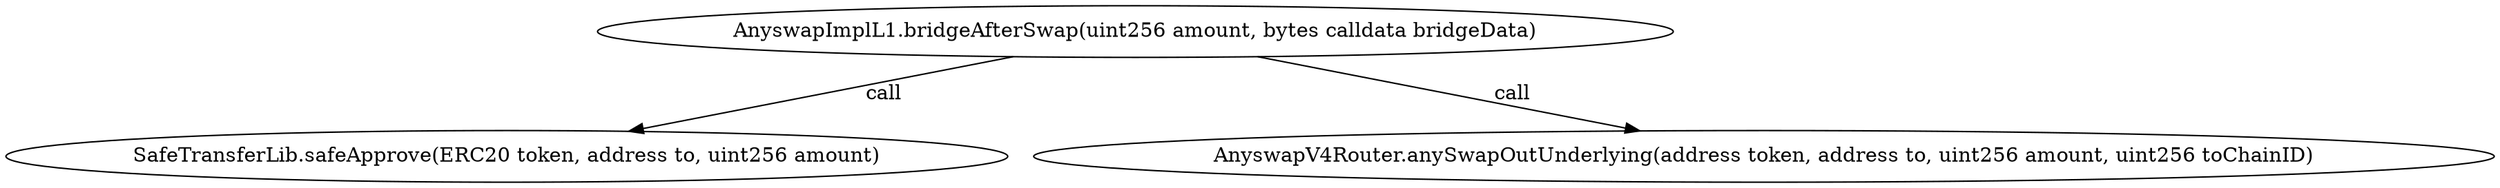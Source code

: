 digraph "" {
	graph [bb="0,0,1462.3,124.8"];
	node [label="\N"];
	"AnyswapImplL1.bridgeAfterSwap(uint256 amount, bytes calldata bridgeData)"	 [height=0.5,
		pos="664.22,106.8",
		width=8.7687];
	"SafeTransferLib.safeApprove(ERC20 token, address to, uint256 amount)"	 [height=0.5,
		pos="294.22,18",
		width=8.1727];
	"AnyswapImplL1.bridgeAfterSwap(uint256 amount, bytes calldata bridgeData)" -> "SafeTransferLib.safeApprove(ERC20 token, address to, uint256 amount)" [key=call,
	label=" call",
	lp="525.07,62.4",
	pos="e,367.17,35.508 591.12,89.256 529.55,74.479 441.49,53.344 377.26,37.93"];
"AnyswapV4Router.anySwapOutUnderlying(address token, address to, uint256 amount, uint256 toChainID)" [height=0.5,
	pos="1034.2,18",
	width=11.891];
"AnyswapImplL1.bridgeAfterSwap(uint256 amount, bytes calldata bridgeData)" -> "AnyswapV4Router.anySwapOutUnderlying(address token, address to, uint256 amount, uint256 toChainID)" [key=call,
label=" call",
lp="895.07,62.4",
pos="e,960.32,35.735 737.32,89.256 798.59,74.551 886.1,53.55 950.24,38.156"];
}

